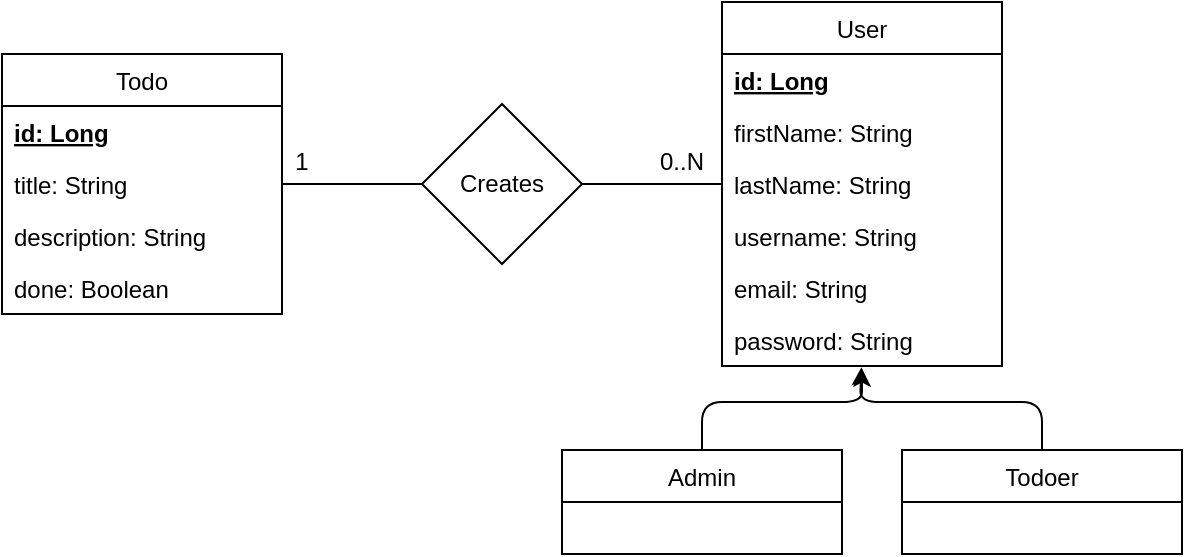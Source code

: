 <mxfile version="14.9.2" type="device"><diagram id="R2lEEEUBdFMjLlhIrx00" name="Page-1"><mxGraphModel dx="788" dy="464" grid="1" gridSize="10" guides="1" tooltips="1" connect="1" arrows="1" fold="1" page="1" pageScale="1" pageWidth="850" pageHeight="1100" math="0" shadow="0" extFonts="Permanent Marker^https://fonts.googleapis.com/css?family=Permanent+Marker"><root><mxCell id="0"/><mxCell id="1" parent="0"/><mxCell id="a25qKX_oa4lgfi86amhs-5" value="Todo" style="swimlane;fontStyle=0;childLayout=stackLayout;horizontal=1;startSize=26;horizontalStack=0;resizeParent=1;resizeParentMax=0;resizeLast=0;collapsible=1;marginBottom=0;" parent="1" vertex="1"><mxGeometry x="200" y="66" width="140" height="130" as="geometry"/></mxCell><mxCell id="a25qKX_oa4lgfi86amhs-6" value="id: Long" style="text;strokeColor=none;fillColor=none;align=left;verticalAlign=top;spacingLeft=4;spacingRight=4;overflow=hidden;rotatable=0;points=[[0,0.5],[1,0.5]];portConstraint=eastwest;fontStyle=5" parent="a25qKX_oa4lgfi86amhs-5" vertex="1"><mxGeometry y="26" width="140" height="26" as="geometry"/></mxCell><mxCell id="sQgJq5UZjzJlwESDYtMl-20" value="title: String  " style="text;strokeColor=none;fillColor=none;align=left;verticalAlign=top;spacingLeft=4;spacingRight=4;overflow=hidden;rotatable=0;points=[[0,0.5],[1,0.5]];portConstraint=eastwest;" vertex="1" parent="a25qKX_oa4lgfi86amhs-5"><mxGeometry y="52" width="140" height="26" as="geometry"/></mxCell><mxCell id="a25qKX_oa4lgfi86amhs-7" value="description: String" style="text;strokeColor=none;fillColor=none;align=left;verticalAlign=top;spacingLeft=4;spacingRight=4;overflow=hidden;rotatable=0;points=[[0,0.5],[1,0.5]];portConstraint=eastwest;" parent="a25qKX_oa4lgfi86amhs-5" vertex="1"><mxGeometry y="78" width="140" height="26" as="geometry"/></mxCell><mxCell id="a25qKX_oa4lgfi86amhs-8" value="done: Boolean" style="text;strokeColor=none;fillColor=none;align=left;verticalAlign=top;spacingLeft=4;spacingRight=4;overflow=hidden;rotatable=0;points=[[0,0.5],[1,0.5]];portConstraint=eastwest;" parent="a25qKX_oa4lgfi86amhs-5" vertex="1"><mxGeometry y="104" width="140" height="26" as="geometry"/></mxCell><mxCell id="sQgJq5UZjzJlwESDYtMl-2" value="User" style="swimlane;fontStyle=0;childLayout=stackLayout;horizontal=1;startSize=26;horizontalStack=0;resizeParent=1;resizeParentMax=0;resizeLast=0;collapsible=1;marginBottom=0;" vertex="1" parent="1"><mxGeometry x="560" y="40" width="140" height="182" as="geometry"/></mxCell><mxCell id="sQgJq5UZjzJlwESDYtMl-9" value="id: Long" style="text;strokeColor=none;fillColor=none;align=left;verticalAlign=top;spacingLeft=4;spacingRight=4;overflow=hidden;rotatable=0;points=[[0,0.5],[1,0.5]];portConstraint=eastwest;fontStyle=5" vertex="1" parent="sQgJq5UZjzJlwESDYtMl-2"><mxGeometry y="26" width="140" height="26" as="geometry"/></mxCell><mxCell id="sQgJq5UZjzJlwESDYtMl-3" value="firstName: String" style="text;strokeColor=none;fillColor=none;align=left;verticalAlign=top;spacingLeft=4;spacingRight=4;overflow=hidden;rotatable=0;points=[[0,0.5],[1,0.5]];portConstraint=eastwest;" vertex="1" parent="sQgJq5UZjzJlwESDYtMl-2"><mxGeometry y="52" width="140" height="26" as="geometry"/></mxCell><mxCell id="sQgJq5UZjzJlwESDYtMl-4" value="lastName: String" style="text;strokeColor=none;fillColor=none;align=left;verticalAlign=top;spacingLeft=4;spacingRight=4;overflow=hidden;rotatable=0;points=[[0,0.5],[1,0.5]];portConstraint=eastwest;" vertex="1" parent="sQgJq5UZjzJlwESDYtMl-2"><mxGeometry y="78" width="140" height="26" as="geometry"/></mxCell><mxCell id="sQgJq5UZjzJlwESDYtMl-6" value="username: String" style="text;strokeColor=none;fillColor=none;align=left;verticalAlign=top;spacingLeft=4;spacingRight=4;overflow=hidden;rotatable=0;points=[[0,0.5],[1,0.5]];portConstraint=eastwest;" vertex="1" parent="sQgJq5UZjzJlwESDYtMl-2"><mxGeometry y="104" width="140" height="26" as="geometry"/></mxCell><mxCell id="sQgJq5UZjzJlwESDYtMl-5" value="email: String" style="text;strokeColor=none;fillColor=none;align=left;verticalAlign=top;spacingLeft=4;spacingRight=4;overflow=hidden;rotatable=0;points=[[0,0.5],[1,0.5]];portConstraint=eastwest;" vertex="1" parent="sQgJq5UZjzJlwESDYtMl-2"><mxGeometry y="130" width="140" height="26" as="geometry"/></mxCell><mxCell id="sQgJq5UZjzJlwESDYtMl-7" value="password: String" style="text;strokeColor=none;fillColor=none;align=left;verticalAlign=top;spacingLeft=4;spacingRight=4;overflow=hidden;rotatable=0;points=[[0,0.5],[1,0.5]];portConstraint=eastwest;" vertex="1" parent="sQgJq5UZjzJlwESDYtMl-2"><mxGeometry y="156" width="140" height="26" as="geometry"/></mxCell><mxCell id="sQgJq5UZjzJlwESDYtMl-10" value="Admin" style="swimlane;fontStyle=0;childLayout=stackLayout;horizontal=1;startSize=26;horizontalStack=0;resizeParent=1;resizeParentMax=0;resizeLast=0;collapsible=1;marginBottom=0;" vertex="1" parent="1"><mxGeometry x="480" y="264" width="140" height="52" as="geometry"/></mxCell><mxCell id="sQgJq5UZjzJlwESDYtMl-14" value="Todoer" style="swimlane;fontStyle=0;childLayout=stackLayout;horizontal=1;startSize=26;horizontalStack=0;resizeParent=1;resizeParentMax=0;resizeLast=0;collapsible=1;marginBottom=0;" vertex="1" parent="1"><mxGeometry x="650" y="264" width="140" height="52" as="geometry"/></mxCell><mxCell id="sQgJq5UZjzJlwESDYtMl-16" value="" style="endArrow=classic;html=1;exitX=0.5;exitY=0;exitDx=0;exitDy=0;entryX=0.5;entryY=1.051;entryDx=0;entryDy=0;entryPerimeter=0;" edge="1" parent="1" source="sQgJq5UZjzJlwESDYtMl-10" target="sQgJq5UZjzJlwESDYtMl-7"><mxGeometry width="50" height="50" relative="1" as="geometry"><mxPoint x="400" y="320" as="sourcePoint"/><mxPoint x="610" y="230" as="targetPoint"/><Array as="points"><mxPoint x="550" y="240"/><mxPoint x="630" y="240"/></Array></mxGeometry></mxCell><mxCell id="sQgJq5UZjzJlwESDYtMl-19" value="" style="endArrow=classic;html=1;exitX=0.5;exitY=0;exitDx=0;exitDy=0;entryX=0.498;entryY=1.026;entryDx=0;entryDy=0;entryPerimeter=0;" edge="1" parent="1" source="sQgJq5UZjzJlwESDYtMl-14" target="sQgJq5UZjzJlwESDYtMl-7"><mxGeometry width="50" height="50" relative="1" as="geometry"><mxPoint x="660" y="470" as="sourcePoint"/><mxPoint x="629" y="209" as="targetPoint"/><Array as="points"><mxPoint x="720" y="240"/><mxPoint x="629" y="240"/></Array></mxGeometry></mxCell><mxCell id="sQgJq5UZjzJlwESDYtMl-22" value="1" style="text;html=1;strokeColor=none;fillColor=none;align=center;verticalAlign=middle;whiteSpace=wrap;rounded=0;" vertex="1" parent="1"><mxGeometry x="340" y="110" width="20" height="20" as="geometry"/></mxCell><mxCell id="sQgJq5UZjzJlwESDYtMl-24" value="0..N" style="text;html=1;strokeColor=none;fillColor=none;align=center;verticalAlign=middle;whiteSpace=wrap;rounded=0;" vertex="1" parent="1"><mxGeometry x="520" y="110" width="40" height="20" as="geometry"/></mxCell><mxCell id="sQgJq5UZjzJlwESDYtMl-26" style="edgeStyle=orthogonalEdgeStyle;rounded=0;orthogonalLoop=1;jettySize=auto;html=1;entryX=1;entryY=0.5;entryDx=0;entryDy=0;endArrow=none;endFill=0;" edge="1" parent="1" source="sQgJq5UZjzJlwESDYtMl-25" target="sQgJq5UZjzJlwESDYtMl-20"><mxGeometry relative="1" as="geometry"/></mxCell><mxCell id="sQgJq5UZjzJlwESDYtMl-27" style="edgeStyle=orthogonalEdgeStyle;rounded=0;orthogonalLoop=1;jettySize=auto;html=1;entryX=0;entryY=0.5;entryDx=0;entryDy=0;endArrow=none;endFill=0;" edge="1" parent="1" source="sQgJq5UZjzJlwESDYtMl-25" target="sQgJq5UZjzJlwESDYtMl-4"><mxGeometry relative="1" as="geometry"/></mxCell><mxCell id="sQgJq5UZjzJlwESDYtMl-25" value="Creates" style="rhombus;whiteSpace=wrap;html=1;" vertex="1" parent="1"><mxGeometry x="410" y="91" width="80" height="80" as="geometry"/></mxCell></root></mxGraphModel></diagram></mxfile>